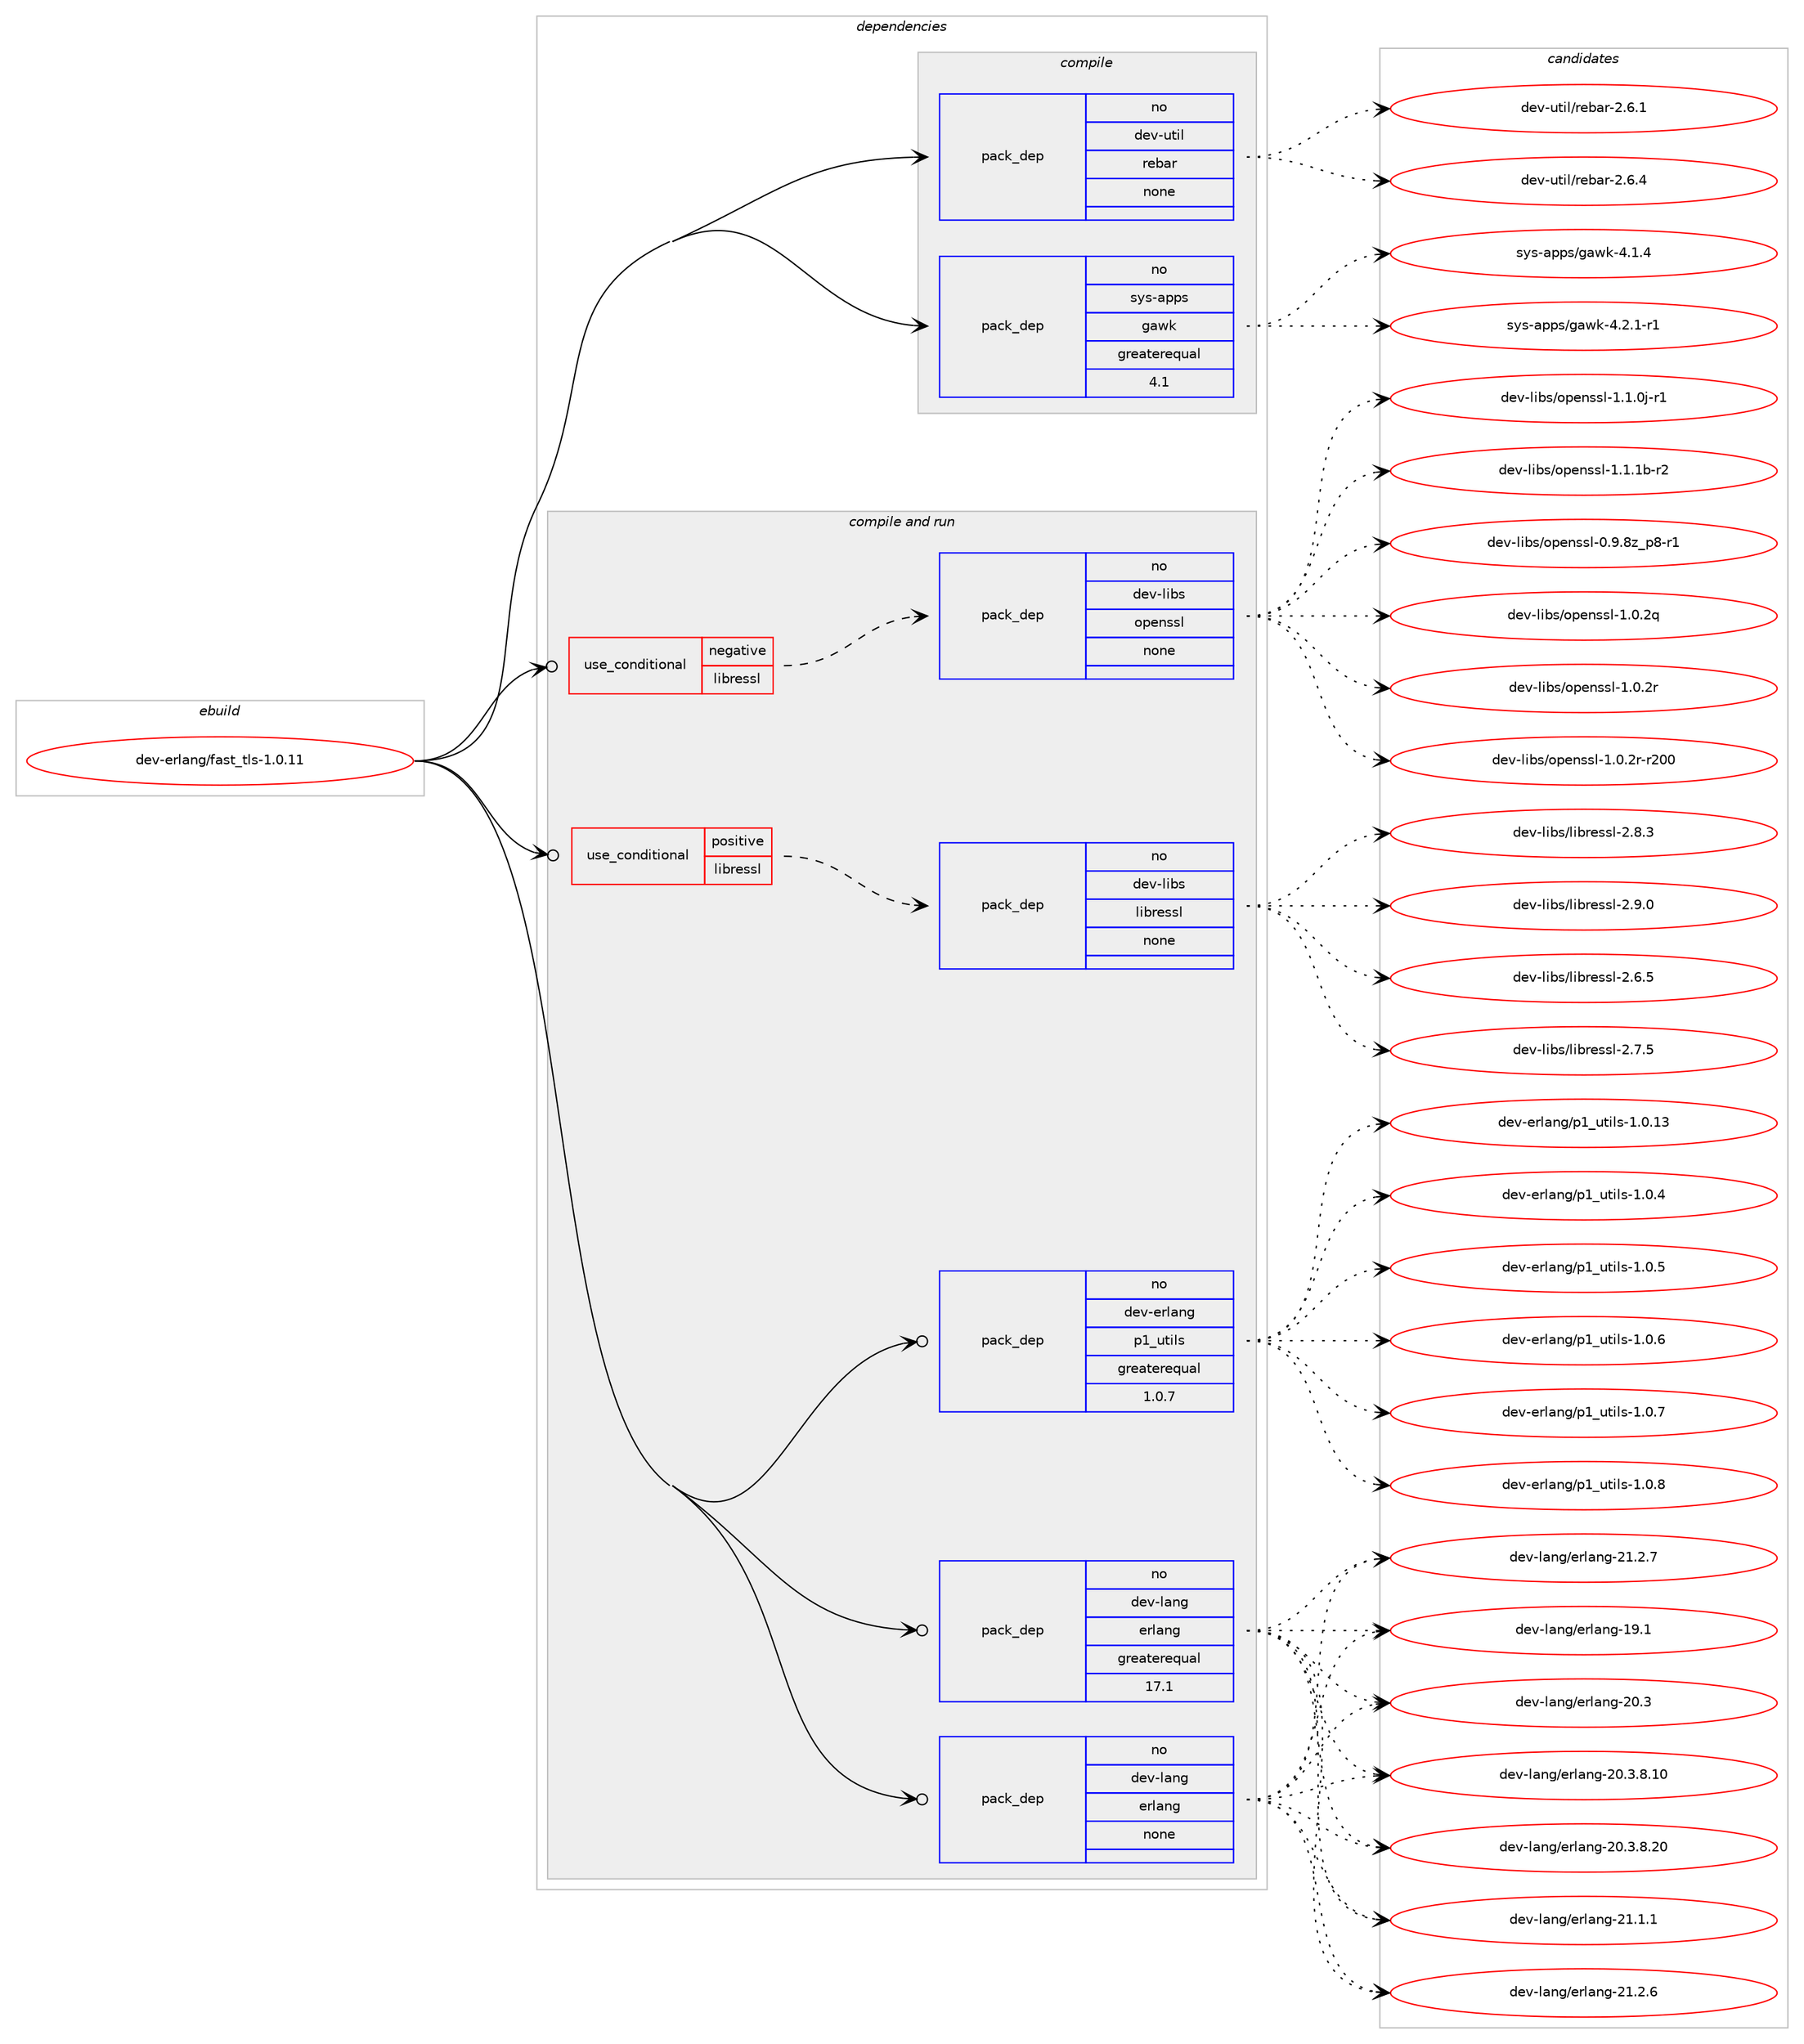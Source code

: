 digraph prolog {

# *************
# Graph options
# *************

newrank=true;
concentrate=true;
compound=true;
graph [rankdir=LR,fontname=Helvetica,fontsize=10,ranksep=1.5];#, ranksep=2.5, nodesep=0.2];
edge  [arrowhead=vee];
node  [fontname=Helvetica,fontsize=10];

# **********
# The ebuild
# **********

subgraph cluster_leftcol {
color=gray;
rank=same;
label=<<i>ebuild</i>>;
id [label="dev-erlang/fast_tls-1.0.11", color=red, width=4, href="../dev-erlang/fast_tls-1.0.11.svg"];
}

# ****************
# The dependencies
# ****************

subgraph cluster_midcol {
color=gray;
label=<<i>dependencies</i>>;
subgraph cluster_compile {
fillcolor="#eeeeee";
style=filled;
label=<<i>compile</i>>;
subgraph pack944794 {
dependency1324048 [label=<<TABLE BORDER="0" CELLBORDER="1" CELLSPACING="0" CELLPADDING="4" WIDTH="220"><TR><TD ROWSPAN="6" CELLPADDING="30">pack_dep</TD></TR><TR><TD WIDTH="110">no</TD></TR><TR><TD>dev-util</TD></TR><TR><TD>rebar</TD></TR><TR><TD>none</TD></TR><TR><TD></TD></TR></TABLE>>, shape=none, color=blue];
}
id:e -> dependency1324048:w [weight=20,style="solid",arrowhead="vee"];
subgraph pack944795 {
dependency1324049 [label=<<TABLE BORDER="0" CELLBORDER="1" CELLSPACING="0" CELLPADDING="4" WIDTH="220"><TR><TD ROWSPAN="6" CELLPADDING="30">pack_dep</TD></TR><TR><TD WIDTH="110">no</TD></TR><TR><TD>sys-apps</TD></TR><TR><TD>gawk</TD></TR><TR><TD>greaterequal</TD></TR><TR><TD>4.1</TD></TR></TABLE>>, shape=none, color=blue];
}
id:e -> dependency1324049:w [weight=20,style="solid",arrowhead="vee"];
}
subgraph cluster_compileandrun {
fillcolor="#eeeeee";
style=filled;
label=<<i>compile and run</i>>;
subgraph cond358239 {
dependency1324050 [label=<<TABLE BORDER="0" CELLBORDER="1" CELLSPACING="0" CELLPADDING="4"><TR><TD ROWSPAN="3" CELLPADDING="10">use_conditional</TD></TR><TR><TD>negative</TD></TR><TR><TD>libressl</TD></TR></TABLE>>, shape=none, color=red];
subgraph pack944796 {
dependency1324051 [label=<<TABLE BORDER="0" CELLBORDER="1" CELLSPACING="0" CELLPADDING="4" WIDTH="220"><TR><TD ROWSPAN="6" CELLPADDING="30">pack_dep</TD></TR><TR><TD WIDTH="110">no</TD></TR><TR><TD>dev-libs</TD></TR><TR><TD>openssl</TD></TR><TR><TD>none</TD></TR><TR><TD></TD></TR></TABLE>>, shape=none, color=blue];
}
dependency1324050:e -> dependency1324051:w [weight=20,style="dashed",arrowhead="vee"];
}
id:e -> dependency1324050:w [weight=20,style="solid",arrowhead="odotvee"];
subgraph cond358240 {
dependency1324052 [label=<<TABLE BORDER="0" CELLBORDER="1" CELLSPACING="0" CELLPADDING="4"><TR><TD ROWSPAN="3" CELLPADDING="10">use_conditional</TD></TR><TR><TD>positive</TD></TR><TR><TD>libressl</TD></TR></TABLE>>, shape=none, color=red];
subgraph pack944797 {
dependency1324053 [label=<<TABLE BORDER="0" CELLBORDER="1" CELLSPACING="0" CELLPADDING="4" WIDTH="220"><TR><TD ROWSPAN="6" CELLPADDING="30">pack_dep</TD></TR><TR><TD WIDTH="110">no</TD></TR><TR><TD>dev-libs</TD></TR><TR><TD>libressl</TD></TR><TR><TD>none</TD></TR><TR><TD></TD></TR></TABLE>>, shape=none, color=blue];
}
dependency1324052:e -> dependency1324053:w [weight=20,style="dashed",arrowhead="vee"];
}
id:e -> dependency1324052:w [weight=20,style="solid",arrowhead="odotvee"];
subgraph pack944798 {
dependency1324054 [label=<<TABLE BORDER="0" CELLBORDER="1" CELLSPACING="0" CELLPADDING="4" WIDTH="220"><TR><TD ROWSPAN="6" CELLPADDING="30">pack_dep</TD></TR><TR><TD WIDTH="110">no</TD></TR><TR><TD>dev-erlang</TD></TR><TR><TD>p1_utils</TD></TR><TR><TD>greaterequal</TD></TR><TR><TD>1.0.7</TD></TR></TABLE>>, shape=none, color=blue];
}
id:e -> dependency1324054:w [weight=20,style="solid",arrowhead="odotvee"];
subgraph pack944799 {
dependency1324055 [label=<<TABLE BORDER="0" CELLBORDER="1" CELLSPACING="0" CELLPADDING="4" WIDTH="220"><TR><TD ROWSPAN="6" CELLPADDING="30">pack_dep</TD></TR><TR><TD WIDTH="110">no</TD></TR><TR><TD>dev-lang</TD></TR><TR><TD>erlang</TD></TR><TR><TD>greaterequal</TD></TR><TR><TD>17.1</TD></TR></TABLE>>, shape=none, color=blue];
}
id:e -> dependency1324055:w [weight=20,style="solid",arrowhead="odotvee"];
subgraph pack944800 {
dependency1324056 [label=<<TABLE BORDER="0" CELLBORDER="1" CELLSPACING="0" CELLPADDING="4" WIDTH="220"><TR><TD ROWSPAN="6" CELLPADDING="30">pack_dep</TD></TR><TR><TD WIDTH="110">no</TD></TR><TR><TD>dev-lang</TD></TR><TR><TD>erlang</TD></TR><TR><TD>none</TD></TR><TR><TD></TD></TR></TABLE>>, shape=none, color=blue];
}
id:e -> dependency1324056:w [weight=20,style="solid",arrowhead="odotvee"];
}
subgraph cluster_run {
fillcolor="#eeeeee";
style=filled;
label=<<i>run</i>>;
}
}

# **************
# The candidates
# **************

subgraph cluster_choices {
rank=same;
color=gray;
label=<<i>candidates</i>>;

subgraph choice944794 {
color=black;
nodesep=1;
choice10010111845117116105108471141019897114455046544649 [label="dev-util/rebar-2.6.1", color=red, width=4,href="../dev-util/rebar-2.6.1.svg"];
choice10010111845117116105108471141019897114455046544652 [label="dev-util/rebar-2.6.4", color=red, width=4,href="../dev-util/rebar-2.6.4.svg"];
dependency1324048:e -> choice10010111845117116105108471141019897114455046544649:w [style=dotted,weight="100"];
dependency1324048:e -> choice10010111845117116105108471141019897114455046544652:w [style=dotted,weight="100"];
}
subgraph choice944795 {
color=black;
nodesep=1;
choice11512111545971121121154710397119107455246494652 [label="sys-apps/gawk-4.1.4", color=red, width=4,href="../sys-apps/gawk-4.1.4.svg"];
choice115121115459711211211547103971191074552465046494511449 [label="sys-apps/gawk-4.2.1-r1", color=red, width=4,href="../sys-apps/gawk-4.2.1-r1.svg"];
dependency1324049:e -> choice11512111545971121121154710397119107455246494652:w [style=dotted,weight="100"];
dependency1324049:e -> choice115121115459711211211547103971191074552465046494511449:w [style=dotted,weight="100"];
}
subgraph choice944796 {
color=black;
nodesep=1;
choice10010111845108105981154711111210111011511510845484657465612295112564511449 [label="dev-libs/openssl-0.9.8z_p8-r1", color=red, width=4,href="../dev-libs/openssl-0.9.8z_p8-r1.svg"];
choice100101118451081059811547111112101110115115108454946484650113 [label="dev-libs/openssl-1.0.2q", color=red, width=4,href="../dev-libs/openssl-1.0.2q.svg"];
choice100101118451081059811547111112101110115115108454946484650114 [label="dev-libs/openssl-1.0.2r", color=red, width=4,href="../dev-libs/openssl-1.0.2r.svg"];
choice10010111845108105981154711111210111011511510845494648465011445114504848 [label="dev-libs/openssl-1.0.2r-r200", color=red, width=4,href="../dev-libs/openssl-1.0.2r-r200.svg"];
choice1001011184510810598115471111121011101151151084549464946481064511449 [label="dev-libs/openssl-1.1.0j-r1", color=red, width=4,href="../dev-libs/openssl-1.1.0j-r1.svg"];
choice100101118451081059811547111112101110115115108454946494649984511450 [label="dev-libs/openssl-1.1.1b-r2", color=red, width=4,href="../dev-libs/openssl-1.1.1b-r2.svg"];
dependency1324051:e -> choice10010111845108105981154711111210111011511510845484657465612295112564511449:w [style=dotted,weight="100"];
dependency1324051:e -> choice100101118451081059811547111112101110115115108454946484650113:w [style=dotted,weight="100"];
dependency1324051:e -> choice100101118451081059811547111112101110115115108454946484650114:w [style=dotted,weight="100"];
dependency1324051:e -> choice10010111845108105981154711111210111011511510845494648465011445114504848:w [style=dotted,weight="100"];
dependency1324051:e -> choice1001011184510810598115471111121011101151151084549464946481064511449:w [style=dotted,weight="100"];
dependency1324051:e -> choice100101118451081059811547111112101110115115108454946494649984511450:w [style=dotted,weight="100"];
}
subgraph choice944797 {
color=black;
nodesep=1;
choice10010111845108105981154710810598114101115115108455046544653 [label="dev-libs/libressl-2.6.5", color=red, width=4,href="../dev-libs/libressl-2.6.5.svg"];
choice10010111845108105981154710810598114101115115108455046554653 [label="dev-libs/libressl-2.7.5", color=red, width=4,href="../dev-libs/libressl-2.7.5.svg"];
choice10010111845108105981154710810598114101115115108455046564651 [label="dev-libs/libressl-2.8.3", color=red, width=4,href="../dev-libs/libressl-2.8.3.svg"];
choice10010111845108105981154710810598114101115115108455046574648 [label="dev-libs/libressl-2.9.0", color=red, width=4,href="../dev-libs/libressl-2.9.0.svg"];
dependency1324053:e -> choice10010111845108105981154710810598114101115115108455046544653:w [style=dotted,weight="100"];
dependency1324053:e -> choice10010111845108105981154710810598114101115115108455046554653:w [style=dotted,weight="100"];
dependency1324053:e -> choice10010111845108105981154710810598114101115115108455046564651:w [style=dotted,weight="100"];
dependency1324053:e -> choice10010111845108105981154710810598114101115115108455046574648:w [style=dotted,weight="100"];
}
subgraph choice944798 {
color=black;
nodesep=1;
choice100101118451011141089711010347112499511711610510811545494648464951 [label="dev-erlang/p1_utils-1.0.13", color=red, width=4,href="../dev-erlang/p1_utils-1.0.13.svg"];
choice1001011184510111410897110103471124995117116105108115454946484652 [label="dev-erlang/p1_utils-1.0.4", color=red, width=4,href="../dev-erlang/p1_utils-1.0.4.svg"];
choice1001011184510111410897110103471124995117116105108115454946484653 [label="dev-erlang/p1_utils-1.0.5", color=red, width=4,href="../dev-erlang/p1_utils-1.0.5.svg"];
choice1001011184510111410897110103471124995117116105108115454946484654 [label="dev-erlang/p1_utils-1.0.6", color=red, width=4,href="../dev-erlang/p1_utils-1.0.6.svg"];
choice1001011184510111410897110103471124995117116105108115454946484655 [label="dev-erlang/p1_utils-1.0.7", color=red, width=4,href="../dev-erlang/p1_utils-1.0.7.svg"];
choice1001011184510111410897110103471124995117116105108115454946484656 [label="dev-erlang/p1_utils-1.0.8", color=red, width=4,href="../dev-erlang/p1_utils-1.0.8.svg"];
dependency1324054:e -> choice100101118451011141089711010347112499511711610510811545494648464951:w [style=dotted,weight="100"];
dependency1324054:e -> choice1001011184510111410897110103471124995117116105108115454946484652:w [style=dotted,weight="100"];
dependency1324054:e -> choice1001011184510111410897110103471124995117116105108115454946484653:w [style=dotted,weight="100"];
dependency1324054:e -> choice1001011184510111410897110103471124995117116105108115454946484654:w [style=dotted,weight="100"];
dependency1324054:e -> choice1001011184510111410897110103471124995117116105108115454946484655:w [style=dotted,weight="100"];
dependency1324054:e -> choice1001011184510111410897110103471124995117116105108115454946484656:w [style=dotted,weight="100"];
}
subgraph choice944799 {
color=black;
nodesep=1;
choice100101118451089711010347101114108971101034549574649 [label="dev-lang/erlang-19.1", color=red, width=4,href="../dev-lang/erlang-19.1.svg"];
choice100101118451089711010347101114108971101034550484651 [label="dev-lang/erlang-20.3", color=red, width=4,href="../dev-lang/erlang-20.3.svg"];
choice1001011184510897110103471011141089711010345504846514656464948 [label="dev-lang/erlang-20.3.8.10", color=red, width=4,href="../dev-lang/erlang-20.3.8.10.svg"];
choice1001011184510897110103471011141089711010345504846514656465048 [label="dev-lang/erlang-20.3.8.20", color=red, width=4,href="../dev-lang/erlang-20.3.8.20.svg"];
choice1001011184510897110103471011141089711010345504946494649 [label="dev-lang/erlang-21.1.1", color=red, width=4,href="../dev-lang/erlang-21.1.1.svg"];
choice1001011184510897110103471011141089711010345504946504654 [label="dev-lang/erlang-21.2.6", color=red, width=4,href="../dev-lang/erlang-21.2.6.svg"];
choice1001011184510897110103471011141089711010345504946504655 [label="dev-lang/erlang-21.2.7", color=red, width=4,href="../dev-lang/erlang-21.2.7.svg"];
dependency1324055:e -> choice100101118451089711010347101114108971101034549574649:w [style=dotted,weight="100"];
dependency1324055:e -> choice100101118451089711010347101114108971101034550484651:w [style=dotted,weight="100"];
dependency1324055:e -> choice1001011184510897110103471011141089711010345504846514656464948:w [style=dotted,weight="100"];
dependency1324055:e -> choice1001011184510897110103471011141089711010345504846514656465048:w [style=dotted,weight="100"];
dependency1324055:e -> choice1001011184510897110103471011141089711010345504946494649:w [style=dotted,weight="100"];
dependency1324055:e -> choice1001011184510897110103471011141089711010345504946504654:w [style=dotted,weight="100"];
dependency1324055:e -> choice1001011184510897110103471011141089711010345504946504655:w [style=dotted,weight="100"];
}
subgraph choice944800 {
color=black;
nodesep=1;
choice100101118451089711010347101114108971101034549574649 [label="dev-lang/erlang-19.1", color=red, width=4,href="../dev-lang/erlang-19.1.svg"];
choice100101118451089711010347101114108971101034550484651 [label="dev-lang/erlang-20.3", color=red, width=4,href="../dev-lang/erlang-20.3.svg"];
choice1001011184510897110103471011141089711010345504846514656464948 [label="dev-lang/erlang-20.3.8.10", color=red, width=4,href="../dev-lang/erlang-20.3.8.10.svg"];
choice1001011184510897110103471011141089711010345504846514656465048 [label="dev-lang/erlang-20.3.8.20", color=red, width=4,href="../dev-lang/erlang-20.3.8.20.svg"];
choice1001011184510897110103471011141089711010345504946494649 [label="dev-lang/erlang-21.1.1", color=red, width=4,href="../dev-lang/erlang-21.1.1.svg"];
choice1001011184510897110103471011141089711010345504946504654 [label="dev-lang/erlang-21.2.6", color=red, width=4,href="../dev-lang/erlang-21.2.6.svg"];
choice1001011184510897110103471011141089711010345504946504655 [label="dev-lang/erlang-21.2.7", color=red, width=4,href="../dev-lang/erlang-21.2.7.svg"];
dependency1324056:e -> choice100101118451089711010347101114108971101034549574649:w [style=dotted,weight="100"];
dependency1324056:e -> choice100101118451089711010347101114108971101034550484651:w [style=dotted,weight="100"];
dependency1324056:e -> choice1001011184510897110103471011141089711010345504846514656464948:w [style=dotted,weight="100"];
dependency1324056:e -> choice1001011184510897110103471011141089711010345504846514656465048:w [style=dotted,weight="100"];
dependency1324056:e -> choice1001011184510897110103471011141089711010345504946494649:w [style=dotted,weight="100"];
dependency1324056:e -> choice1001011184510897110103471011141089711010345504946504654:w [style=dotted,weight="100"];
dependency1324056:e -> choice1001011184510897110103471011141089711010345504946504655:w [style=dotted,weight="100"];
}
}

}
